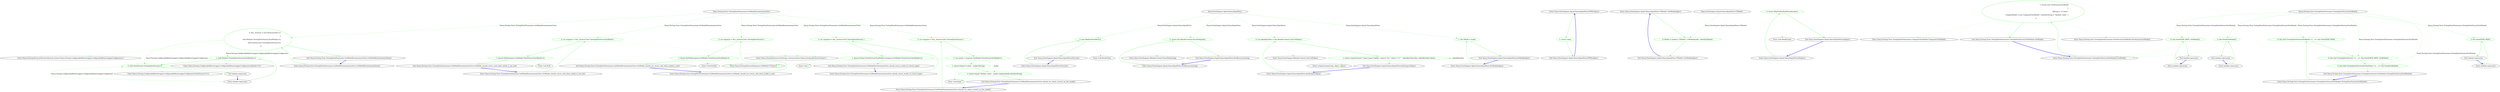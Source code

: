 digraph  {
d1 [cluster="Nancy.Testing.Tests.TestingViewExtensions.GetModelExtententionsTests.GetModelExtententionsTests()", color=green, community=1, label="2: this._browser = new Browser(with =>\r\n            {\r\n                with.Module<TestingViewFactoryTestModule>();\r\n                with.ViewFactory<TestingViewFactory>();\r\n            })", span="10-14"];
d34 [label="Nancy.Testing.Tests.TestingViewExtensions.GetModelExtententionsTests", span=""];
d0 [cluster="Nancy.Testing.Tests.TestingViewExtensions.GetModelExtententionsTests.GetModelExtententionsTests()", label="Entry Nancy.Testing.Tests.TestingViewExtensions.GetModelExtententionsTests.GetModelExtententionsTests()", span="8-8"];
d2 [cluster="Nancy.Testing.Tests.TestingViewExtensions.GetModelExtententionsTests.GetModelExtententionsTests()", label="Exit Nancy.Testing.Tests.TestingViewExtensions.GetModelExtententionsTests.GetModelExtententionsTests()", span="8-8"];
d3 [cluster="Nancy.Testing.Browser.Browser(System.Action<Nancy.Testing.ConfigurableBootstrapper.ConfigurableBootstrapperConfigurator>)", label="Entry Nancy.Testing.Browser.Browser(System.Action<Nancy.Testing.ConfigurableBootstrapper.ConfigurableBootstrapperConfigurator>)", span="26-26"];
d5 [cluster="lambda expression", color=green, community=0, label="1: with.Module<TestingViewFactoryTestModule>()", span="12-12"];
d6 [cluster="lambda expression", color=green, community=0, label="2: with.ViewFactory<TestingViewFactory>()", span="13-13"];
d4 [cluster="lambda expression", label="Entry lambda expression", span="10-14"];
d8 [cluster="Nancy.Testing.ConfigurableBootstrapper.ConfigurableBootstrapperConfigurator.Module<T>()", label="Entry Nancy.Testing.ConfigurableBootstrapper.ConfigurableBootstrapperConfigurator.Module<T>()", span="807-807"];
d7 [cluster="lambda expression", label="Exit lambda expression", span="10-14"];
d9 [cluster="Nancy.Testing.ConfigurableBootstrapper.ConfigurableBootstrapperConfigurator.ViewFactory<T>()", label="Entry Nancy.Testing.ConfigurableBootstrapper.ConfigurableBootstrapperConfigurator.ViewFactory<T>()", span="1338-1338"];
d11 [cluster="Nancy.Testing.Tests.TestingViewExtensions.GetModelExtententionsTests.GetModel_should_return_null_when_model_is_not_set()", color=green, community=1, label="2: var response = this._browser.Get(''/testingViewFactoryNoModel'')", span="21-21"];
d10 [cluster="Nancy.Testing.Tests.TestingViewExtensions.GetModelExtententionsTests.GetModel_should_return_null_when_model_is_not_set()", label="Entry Nancy.Testing.Tests.TestingViewExtensions.GetModelExtententionsTests.GetModel_should_return_null_when_model_is_not_set()", span="19-19"];
d12 [cluster="Nancy.Testing.Tests.TestingViewExtensions.GetModelExtententionsTests.GetModel_should_return_null_when_model_is_not_set()", color=green, community=1, label="1: Assert.Null(response.GetModel<ViewFactoryTestModel>())", span="22-22"];
d14 [cluster="Nancy.Testing.Browser.Get(string, System.Action<Nancy.Testing.BrowserContext>)", label="Entry Nancy.Testing.Browser.Get(string, System.Action<Nancy.Testing.BrowserContext>)", span="59-59"];
d13 [cluster="Nancy.Testing.Tests.TestingViewExtensions.GetModelExtententionsTests.GetModel_should_return_null_when_model_is_not_set()", label="Exit Nancy.Testing.Tests.TestingViewExtensions.GetModelExtententionsTests.GetModel_should_return_null_when_model_is_not_set()", span="19-19"];
d15 [cluster="Nancy.Testing.BrowserResponse.GetModel<TType>()", label="Entry Nancy.Testing.BrowserResponse.GetModel<TType>()", span="53-53"];
d16 [cluster="Unk.Null", label="Entry Unk.Null", span=""];
d18 [cluster="Nancy.Testing.Tests.TestingViewExtensions.GetModelExtententionsTests.GetModel_should_not_return_null_when_model_is_set()", color=green, community=2, label="2: var response = this._browser.Get(''/testingViewFactory'')", span="28-28"];
d17 [cluster="Nancy.Testing.Tests.TestingViewExtensions.GetModelExtententionsTests.GetModel_should_not_return_null_when_model_is_set()", label="Entry Nancy.Testing.Tests.TestingViewExtensions.GetModelExtententionsTests.GetModel_should_not_return_null_when_model_is_set()", span="26-26"];
d19 [cluster="Nancy.Testing.Tests.TestingViewExtensions.GetModelExtententionsTests.GetModel_should_not_return_null_when_model_is_set()", color=green, community=1, label="1: Assert.NotNull(response.GetModel<ViewFactoryTestModel>())", span="29-29"];
d20 [cluster="Nancy.Testing.Tests.TestingViewExtensions.GetModelExtententionsTests.GetModel_should_not_return_null_when_model_is_set()", label="Exit Nancy.Testing.Tests.TestingViewExtensions.GetModelExtententionsTests.GetModel_should_not_return_null_when_model_is_set()", span="26-26"];
d21 [cluster="Unk.NotNull", label="Entry Unk.NotNull", span=""];
d23 [cluster="Nancy.Testing.Tests.TestingViewExtensions.GetModelExtententionsTests.should_return_model_of_correct_type()", color=green, community=2, label="2: var response = this._browser.Get(''/testingViewFactory'')", span="35-35"];
d22 [cluster="Nancy.Testing.Tests.TestingViewExtensions.GetModelExtententionsTests.should_return_model_of_correct_type()", label="Entry Nancy.Testing.Tests.TestingViewExtensions.GetModelExtententionsTests.should_return_model_of_correct_type()", span="33-33"];
d24 [cluster="Nancy.Testing.Tests.TestingViewExtensions.GetModelExtententionsTests.should_return_model_of_correct_type()", color=green, community=1, label="1: Assert.IsType<ViewFactoryTestModel>(response.GetModel<ViewFactoryTestModel>())", span="36-36"];
d25 [cluster="Nancy.Testing.Tests.TestingViewExtensions.GetModelExtententionsTests.should_return_model_of_correct_type()", label="Exit Nancy.Testing.Tests.TestingViewExtensions.GetModelExtententionsTests.should_return_model_of_correct_type()", span="33-33"];
d26 [cluster="Unk.>", label="Entry Unk.>", span=""];
d28 [cluster="Nancy.Testing.Tests.TestingViewExtensions.GetModelExtententionsTests.should_set_values_correct_on_the_model()", color=green, community=2, label="2: var response = this._browser.Get(''/testingViewFactory'')", span="42-42"];
d27 [cluster="Nancy.Testing.Tests.TestingViewExtensions.GetModelExtententionsTests.should_set_values_correct_on_the_model()", label="Entry Nancy.Testing.Tests.TestingViewExtensions.GetModelExtententionsTests.should_set_values_correct_on_the_model()", span="40-40"];
d29 [cluster="Nancy.Testing.Tests.TestingViewExtensions.GetModelExtententionsTests.should_set_values_correct_on_the_model()", color=green, community=2, label="1: var model = response.GetModel<ViewFactoryTestModel>()", span="43-43"];
d30 [cluster="Nancy.Testing.Tests.TestingViewExtensions.GetModelExtententionsTests.should_set_values_correct_on_the_model()", color=green, community=1, label="1: Assert.Equal(''A value'', model.AString)", span="44-44"];
d31 [cluster="Nancy.Testing.Tests.TestingViewExtensions.GetModelExtententionsTests.should_set_values_correct_on_the_model()", color=green, community=0, label="2: Assert.Equal(''Another value'', model.ComplexModel.AnotherString)", span="45-45"];
d33 [cluster="Unk.Equal", label="Entry Unk.Equal", span=""];
d32 [cluster="Nancy.Testing.Tests.TestingViewExtensions.GetModelExtententionsTests.should_set_values_correct_on_the_model()", label="Exit Nancy.Testing.Tests.TestingViewExtensions.GetModelExtententionsTests.should_set_values_correct_on_the_model()", span="40-40"];
m3_15 [cluster="Nancy.ViewEngines.IRenderContext.GetCsrfToken()", file="TestingViewFactory.cs", label="Entry Nancy.ViewEngines.IRenderContext.GetCsrfToken()", span="44-44"];
m3_8 [cluster="Nancy.ViewEngines.Spark.NancySparkView.HTML(object)", file="TestingViewFactory.cs", label="Entry Nancy.ViewEngines.Spark.NancySparkView.HTML(object)", span="24-24"];
m3_9 [cluster="Nancy.ViewEngines.Spark.NancySparkView.HTML(object)", color=green, community=0, file="TestingViewFactory.cs", label="1: return value;", span="26-26"];
m3_10 [cluster="Nancy.ViewEngines.Spark.NancySparkView.HTML(object)", file="TestingViewFactory.cs", label="Exit Nancy.ViewEngines.Spark.NancySparkView.HTML(object)", span="24-24"];
m3_24 [cluster="Nancy.ViewEngines.Spark.NancySparkView<TModel>.SetModel(object)", file="TestingViewFactory.cs", label="Entry Nancy.ViewEngines.Spark.NancySparkView<TModel>.SetModel(object)", span="51-51"];
m3_25 [cluster="Nancy.ViewEngines.Spark.NancySparkView<TModel>.SetModel(object)", color=green, community=0, file="TestingViewFactory.cs", label="0: Model = (model is TModel) ? (TModel)model : default(TModel)", span="53-53"];
m3_26 [cluster="Nancy.ViewEngines.Spark.NancySparkView<TModel>.SetModel(object)", file="TestingViewFactory.cs", label="Exit Nancy.ViewEngines.Spark.NancySparkView<TModel>.SetModel(object)", span="51-51"];
m3_16 [cluster="string.Format(string, object, object)", file="TestingViewFactory.cs", label="Entry string.Format(string, object, object)", span="0-0"];
m3_23 [cluster="Nancy.ViewEngines.IRenderContext.ParsePath(string)", file="TestingViewFactory.cs", label="Entry Nancy.ViewEngines.IRenderContext.ParsePath(string)", span="21-21"];
m3_7 [cluster="Unk.HtmlEncode", file="TestingViewFactory.cs", label="Entry Unk.HtmlEncode", span=""];
m3_0 [cluster="Nancy.ViewEngines.Spark.NancySparkView.Execute()", file="TestingViewFactory.cs", label="Entry Nancy.ViewEngines.Spark.NancySparkView.Execute()", span="14-14"];
m3_1 [cluster="Nancy.ViewEngines.Spark.NancySparkView.Execute()", color=green, community=0, file="TestingViewFactory.cs", label="2: base.RenderView(Writer)", span="16-16"];
m3_2 [cluster="Nancy.ViewEngines.Spark.NancySparkView.Execute()", file="TestingViewFactory.cs", label="Exit Nancy.ViewEngines.Spark.NancySparkView.Execute()", span="14-14"];
m3_3 [cluster="Unk.RenderView", file="TestingViewFactory.cs", label="Entry Unk.RenderView", span=""];
m3_20 [cluster="Nancy.ViewEngines.Spark.NancySparkView.SiteResource(string)", file="TestingViewFactory.cs", label="Entry Nancy.ViewEngines.Spark.NancySparkView.SiteResource(string)", span="41-41"];
m3_21 [cluster="Nancy.ViewEngines.Spark.NancySparkView.SiteResource(string)", color=green, community=0, file="TestingViewFactory.cs", label="2: return this.RenderContext.ParsePath(path);", span="43-43"];
m3_22 [cluster="Nancy.ViewEngines.Spark.NancySparkView.SiteResource(string)", file="TestingViewFactory.cs", label="Exit Nancy.ViewEngines.Spark.NancySparkView.SiteResource(string)", span="41-41"];
m3_4 [cluster="Nancy.ViewEngines.Spark.NancySparkView.H(object)", file="TestingViewFactory.cs", label="Entry Nancy.ViewEngines.Spark.NancySparkView.H(object)", span="19-19"];
m3_5 [cluster="Nancy.ViewEngines.Spark.NancySparkView.H(object)", color=green, community=0, file="TestingViewFactory.cs", label="2: return HttpUtility.HtmlEncode(value);", span="21-21"];
m3_6 [cluster="Nancy.ViewEngines.Spark.NancySparkView.H(object)", file="TestingViewFactory.cs", label="Exit Nancy.ViewEngines.Spark.NancySparkView.H(object)", span="19-19"];
m3_11 [cluster="Nancy.ViewEngines.Spark.NancySparkView.AntiForgeryToken()", file="TestingViewFactory.cs", label="Entry Nancy.ViewEngines.Spark.NancySparkView.AntiForgeryToken()", span="29-29"];
m3_12 [cluster="Nancy.ViewEngines.Spark.NancySparkView.AntiForgeryToken()", color=green, community=0, file="TestingViewFactory.cs", label="2: var tokenKeyValue = this.RenderContext.GetCsrfToken()", span="31-31"];
m3_13 [cluster="Nancy.ViewEngines.Spark.NancySparkView.AntiForgeryToken()", color=green, community=0, file="TestingViewFactory.cs", label="1: return string.Format(''<input type=\''hidden\'' name=\''{0}\'' value=\''{1}\'''', tokenKeyValue.Key, tokenKeyValue.Value);", span="33-33"];
m3_14 [cluster="Nancy.ViewEngines.Spark.NancySparkView.AntiForgeryToken()", file="TestingViewFactory.cs", label="Exit Nancy.ViewEngines.Spark.NancySparkView.AntiForgeryToken()", span="29-29"];
m3_17 [cluster="Nancy.ViewEngines.Spark.NancySparkView.SetModel(object)", file="TestingViewFactory.cs", label="Entry Nancy.ViewEngines.Spark.NancySparkView.SetModel(object)", span="36-36"];
m3_18 [cluster="Nancy.ViewEngines.Spark.NancySparkView.SetModel(object)", color=green, community=0, file="TestingViewFactory.cs", label="1: this.Model = model", span="38-38"];
m3_19 [cluster="Nancy.ViewEngines.Spark.NancySparkView.SetModel(object)", file="TestingViewFactory.cs", label="Exit Nancy.ViewEngines.Spark.NancySparkView.SetModel(object)", span="36-36"];
m3_27 [file="TestingViewFactory.cs", label="Nancy.ViewEngines.Spark.NancySparkView", span=""];
m3_28 [file="TestingViewFactory.cs", label="Nancy.ViewEngines.Spark.NancySparkView<TModel>", span=""];
m4_17 [cluster="Nancy.Testing.Tests.TestingViewExtensions.ViewFactoryTestModel.ViewFactoryTestModel()", file="TestingViewFactoryTestModule.cs", label="Entry Nancy.Testing.Tests.TestingViewExtensions.ViewFactoryTestModel.ViewFactoryTestModel()", span="22-22"];
m4_18 [cluster="Nancy.Testing.Tests.TestingViewExtensions.CompositeTestModel.CompositeTestModel()", file="TestingViewFactoryTestModule.cs", label="Entry Nancy.Testing.Tests.TestingViewExtensions.CompositeTestModel.CompositeTestModel()", span="28-28"];
m4_0 [cluster="Nancy.Testing.Tests.TestingViewExtensions.TestingViewFactoryTestModule.TestingViewFactoryTestModule()", file="TestingViewFactoryTestModule.cs", label="Entry Nancy.Testing.Tests.TestingViewExtensions.TestingViewFactoryTestModule.TestingViewFactoryTestModule()", span="5-5"];
m4_1 [cluster="Nancy.Testing.Tests.TestingViewExtensions.TestingViewFactoryTestModule.TestingViewFactoryTestModule()", color=green, community=0, file="TestingViewFactoryTestModule.cs", label="0: this.Get[''/testingViewFactoryNoModel''] = _ => this.View[VIEW_PATH]", span="7-7"];
m4_2 [cluster="Nancy.Testing.Tests.TestingViewExtensions.TestingViewFactoryTestModule.TestingViewFactoryTestModule()", color=green, community=0, file="TestingViewFactoryTestModule.cs", label="0: this.Get[''/testingViewFactory''] = _ => this.View[VIEW_PATH, GetModel()]", span="8-8"];
m4_3 [cluster="Nancy.Testing.Tests.TestingViewExtensions.TestingViewFactoryTestModule.TestingViewFactoryTestModule()", color=green, community=0, file="TestingViewFactoryTestModule.cs", label="0: this.Get[''/testingViewFactoryNoViewName''] = _ => this.View[GetModel()]", span="9-9"];
m4_4 [cluster="Nancy.Testing.Tests.TestingViewExtensions.TestingViewFactoryTestModule.TestingViewFactoryTestModule()", file="TestingViewFactoryTestModule.cs", label="Exit Nancy.Testing.Tests.TestingViewExtensions.TestingViewFactoryTestModule.TestingViewFactoryTestModule()", span="5-5"];
m4_12 [cluster="lambda expression", file="TestingViewFactoryTestModule.cs", label="Entry lambda expression", span="9-9"];
m4_6 [cluster="lambda expression", color=green, community=0, file="TestingViewFactoryTestModule.cs", label="2: this.View[VIEW_PATH]", span="7-7"];
m4_5 [cluster="lambda expression", file="TestingViewFactoryTestModule.cs", label="Entry lambda expression", span="7-7"];
m4_7 [cluster="lambda expression", file="TestingViewFactoryTestModule.cs", label="Exit lambda expression", span="7-7"];
m4_9 [cluster="lambda expression", color=green, community=0, file="TestingViewFactoryTestModule.cs", label="0: this.View[VIEW_PATH, GetModel()]", span="8-8"];
m4_8 [cluster="lambda expression", file="TestingViewFactoryTestModule.cs", label="Entry lambda expression", span="8-8"];
m4_10 [cluster="lambda expression", file="TestingViewFactoryTestModule.cs", label="Exit lambda expression", span="8-8"];
m4_13 [cluster="lambda expression", color=green, community=0, file="TestingViewFactoryTestModule.cs", label="2: this.View[GetModel()]", span="9-9"];
m4_14 [cluster="lambda expression", file="TestingViewFactoryTestModule.cs", label="Exit lambda expression", span="9-9"];
m4_11 [cluster="Nancy.Testing.Tests.TestingViewExtensions.TestingViewFactoryTestModule.GetModel()", file="TestingViewFactoryTestModule.cs", label="Entry Nancy.Testing.Tests.TestingViewExtensions.TestingViewFactoryTestModule.GetModel()", span="12-12"];
m4_15 [cluster="Nancy.Testing.Tests.TestingViewExtensions.TestingViewFactoryTestModule.GetModel()", color=green, community=1, file="TestingViewFactoryTestModule.cs", label="1: return new ViewFactoryTestModel\r\n            {\r\n                AString = ''A value'',\r\n                ComplexModel = new CompositeTestModel { AnotherString = ''Another value'' }\r\n            };", span="14-18"];
m4_16 [cluster="Nancy.Testing.Tests.TestingViewExtensions.TestingViewFactoryTestModule.GetModel()", file="TestingViewFactoryTestModule.cs", label="Exit Nancy.Testing.Tests.TestingViewExtensions.TestingViewFactoryTestModule.GetModel()", span="12-12"];
m4_19 [file="TestingViewFactoryTestModule.cs", label="Nancy.Testing.Tests.TestingViewExtensions.TestingViewFactoryTestModule", span=""];
d1 -> d2  [color=green, key=0, style=solid];
d1 -> d3  [color=green, key=2, style=dotted];
d1 -> d5  [color=green, key=1, label="Nancy.Testing.ConfigurableBootstrapper.ConfigurableBootstrapperConfigurator", style=dashed];
d1 -> d6  [color=green, key=1, label="Nancy.Testing.ConfigurableBootstrapper.ConfigurableBootstrapperConfigurator", style=dashed];
d34 -> d1  [color=green, key=1, label="Nancy.Testing.Tests.TestingViewExtensions.GetModelExtententionsTests", style=dashed];
d34 -> d11  [color=green, key=1, label="Nancy.Testing.Tests.TestingViewExtensions.GetModelExtententionsTests", style=dashed];
d34 -> d18  [color=green, key=1, label="Nancy.Testing.Tests.TestingViewExtensions.GetModelExtententionsTests", style=dashed];
d34 -> d23  [color=green, key=1, label="Nancy.Testing.Tests.TestingViewExtensions.GetModelExtententionsTests", style=dashed];
d34 -> d28  [color=green, key=1, label="Nancy.Testing.Tests.TestingViewExtensions.GetModelExtententionsTests", style=dashed];
d0 -> d1  [color=green, key=0, style=solid];
d2 -> d0  [color=blue, key=0, style=bold];
d5 -> d6  [color=green, key=0, style=solid];
d5 -> d8  [color=green, key=2, style=dotted];
d6 -> d7  [color=green, key=0, style=solid];
d6 -> d9  [color=green, key=2, style=dotted];
d4 -> d5  [color=green, key=0, style=solid];
d4 -> d6  [color=green, key=1, label="Nancy.Testing.ConfigurableBootstrapper.ConfigurableBootstrapperConfigurator", style=dashed];
d7 -> d4  [color=blue, key=0, style=bold];
d11 -> d12  [color=green, key=0, style=solid];
d11 -> d14  [color=green, key=2, style=dotted];
d10 -> d11  [color=green, key=0, style=solid];
d12 -> d13  [color=green, key=0, style=solid];
d12 -> d15  [color=green, key=2, style=dotted];
d12 -> d16  [color=green, key=2, style=dotted];
d13 -> d10  [color=blue, key=0, style=bold];
d18 -> d19  [color=green, key=0, style=solid];
d18 -> d14  [color=green, key=2, style=dotted];
d17 -> d18  [color=green, key=0, style=solid];
d19 -> d20  [color=green, key=0, style=solid];
d19 -> d15  [color=green, key=2, style=dotted];
d19 -> d21  [color=green, key=2, style=dotted];
d20 -> d17  [color=blue, key=0, style=bold];
d23 -> d24  [color=green, key=0, style=solid];
d23 -> d14  [color=green, key=2, style=dotted];
d22 -> d23  [color=green, key=0, style=solid];
d24 -> d25  [color=green, key=0, style=solid];
d24 -> d15  [color=green, key=2, style=dotted];
d24 -> d26  [color=green, key=2, style=dotted];
d25 -> d22  [color=blue, key=0, style=bold];
d28 -> d29  [color=green, key=0, style=solid];
d28 -> d14  [color=green, key=2, style=dotted];
d27 -> d28  [color=green, key=0, style=solid];
d29 -> d30  [color=green, key=0, style=solid];
d29 -> d15  [color=green, key=2, style=dotted];
d29 -> d31  [color=green, key=1, label=model, style=dashed];
d30 -> d31  [color=green, key=0, style=solid];
d30 -> d33  [color=green, key=2, style=dotted];
d31 -> d32  [color=green, key=0, style=solid];
d31 -> d33  [color=green, key=2, style=dotted];
d32 -> d27  [color=blue, key=0, style=bold];
m3_8 -> m3_9  [color=green, key=0, style=solid];
m3_9 -> m3_10  [color=green, key=0, style=solid];
m3_10 -> m3_8  [color=blue, key=0, style=bold];
m3_24 -> m3_25  [color=green, key=0, style=solid];
m3_25 -> m3_26  [color=green, key=0, style=solid];
m3_26 -> m3_24  [color=blue, key=0, style=bold];
m3_0 -> m3_1  [color=green, key=0, style=solid];
m3_1 -> m3_2  [color=green, key=0, style=solid];
m3_1 -> m3_3  [color=green, key=2, style=dotted];
m3_2 -> m3_0  [color=blue, key=0, style=bold];
m3_20 -> m3_21  [color=green, key=0, style=solid];
m3_21 -> m3_22  [color=green, key=0, style=solid];
m3_21 -> m3_23  [color=green, key=2, style=dotted];
m3_22 -> m3_20  [color=blue, key=0, style=bold];
m3_4 -> m3_5  [color=green, key=0, style=solid];
m3_5 -> m3_6  [color=green, key=0, style=solid];
m3_5 -> m3_7  [color=green, key=2, style=dotted];
m3_6 -> m3_4  [color=blue, key=0, style=bold];
m3_11 -> m3_12  [color=green, key=0, style=solid];
m3_12 -> m3_13  [color=green, key=0, style=solid];
m3_12 -> m3_15  [color=green, key=2, style=dotted];
m3_13 -> m3_13  [color=green, key=1, label=tokenKeyValue, style=dashed];
m3_13 -> m3_14  [color=green, key=0, style=solid];
m3_13 -> m3_16  [color=green, key=2, style=dotted];
m3_14 -> m3_11  [color=blue, key=0, style=bold];
m3_17 -> m3_18  [color=green, key=0, style=solid];
m3_18 -> m3_19  [color=green, key=0, style=solid];
m3_19 -> m3_17  [color=blue, key=0, style=bold];
m3_27 -> m3_1  [color=green, key=1, label="Nancy.ViewEngines.Spark.NancySparkView", style=dashed];
m3_27 -> m3_12  [color=green, key=1, label="Nancy.ViewEngines.Spark.NancySparkView", style=dashed];
m3_27 -> m3_18  [color=green, key=1, label="Nancy.ViewEngines.Spark.NancySparkView", style=dashed];
m3_27 -> m3_21  [color=green, key=1, label="Nancy.ViewEngines.Spark.NancySparkView", style=dashed];
m3_28 -> m3_25  [color=green, key=1, label="Nancy.ViewEngines.Spark.NancySparkView<TModel>", style=dashed];
m4_0 -> m4_1  [color=green, key=0, style=solid];
m4_1 -> m4_2  [color=green, key=0, style=solid];
m4_2 -> m4_3  [color=green, key=0, style=solid];
m4_3 -> m4_4  [color=green, key=0, style=solid];
m4_4 -> m4_0  [color=blue, key=0, style=bold];
m4_12 -> m4_13  [color=green, key=0, style=solid];
m4_6 -> m4_7  [color=green, key=0, style=solid];
m4_5 -> m4_6  [color=green, key=0, style=solid];
m4_7 -> m4_5  [color=blue, key=0, style=bold];
m4_9 -> m4_10  [color=green, key=0, style=solid];
m4_9 -> m4_11  [color=green, key=2, style=dotted];
m4_8 -> m4_9  [color=green, key=0, style=solid];
m4_10 -> m4_8  [color=blue, key=0, style=bold];
m4_13 -> m4_14  [color=green, key=0, style=solid];
m4_13 -> m4_11  [color=green, key=2, style=dotted];
m4_14 -> m4_12  [color=blue, key=0, style=bold];
m4_11 -> m4_15  [color=green, key=0, style=solid];
m4_15 -> m4_16  [color=green, key=0, style=solid];
m4_15 -> m4_17  [color=green, key=2, style=dotted];
m4_15 -> m4_18  [color=green, key=2, style=dotted];
m4_16 -> m4_11  [color=blue, key=0, style=bold];
m4_19 -> m4_1  [color=green, key=1, label="Nancy.Testing.Tests.TestingViewExtensions.TestingViewFactoryTestModule", style=dashed];
m4_19 -> m4_2  [color=green, key=1, label="Nancy.Testing.Tests.TestingViewExtensions.TestingViewFactoryTestModule", style=dashed];
m4_19 -> m4_3  [color=green, key=1, label="Nancy.Testing.Tests.TestingViewExtensions.TestingViewFactoryTestModule", style=dashed];
m4_19 -> m4_6  [color=green, key=1, label="Nancy.Testing.Tests.TestingViewExtensions.TestingViewFactoryTestModule", style=dashed];
m4_19 -> m4_9  [color=green, key=1, label="Nancy.Testing.Tests.TestingViewExtensions.TestingViewFactoryTestModule", style=dashed];
m4_19 -> m4_13  [color=green, key=1, label="Nancy.Testing.Tests.TestingViewExtensions.TestingViewFactoryTestModule", style=dashed];
}
